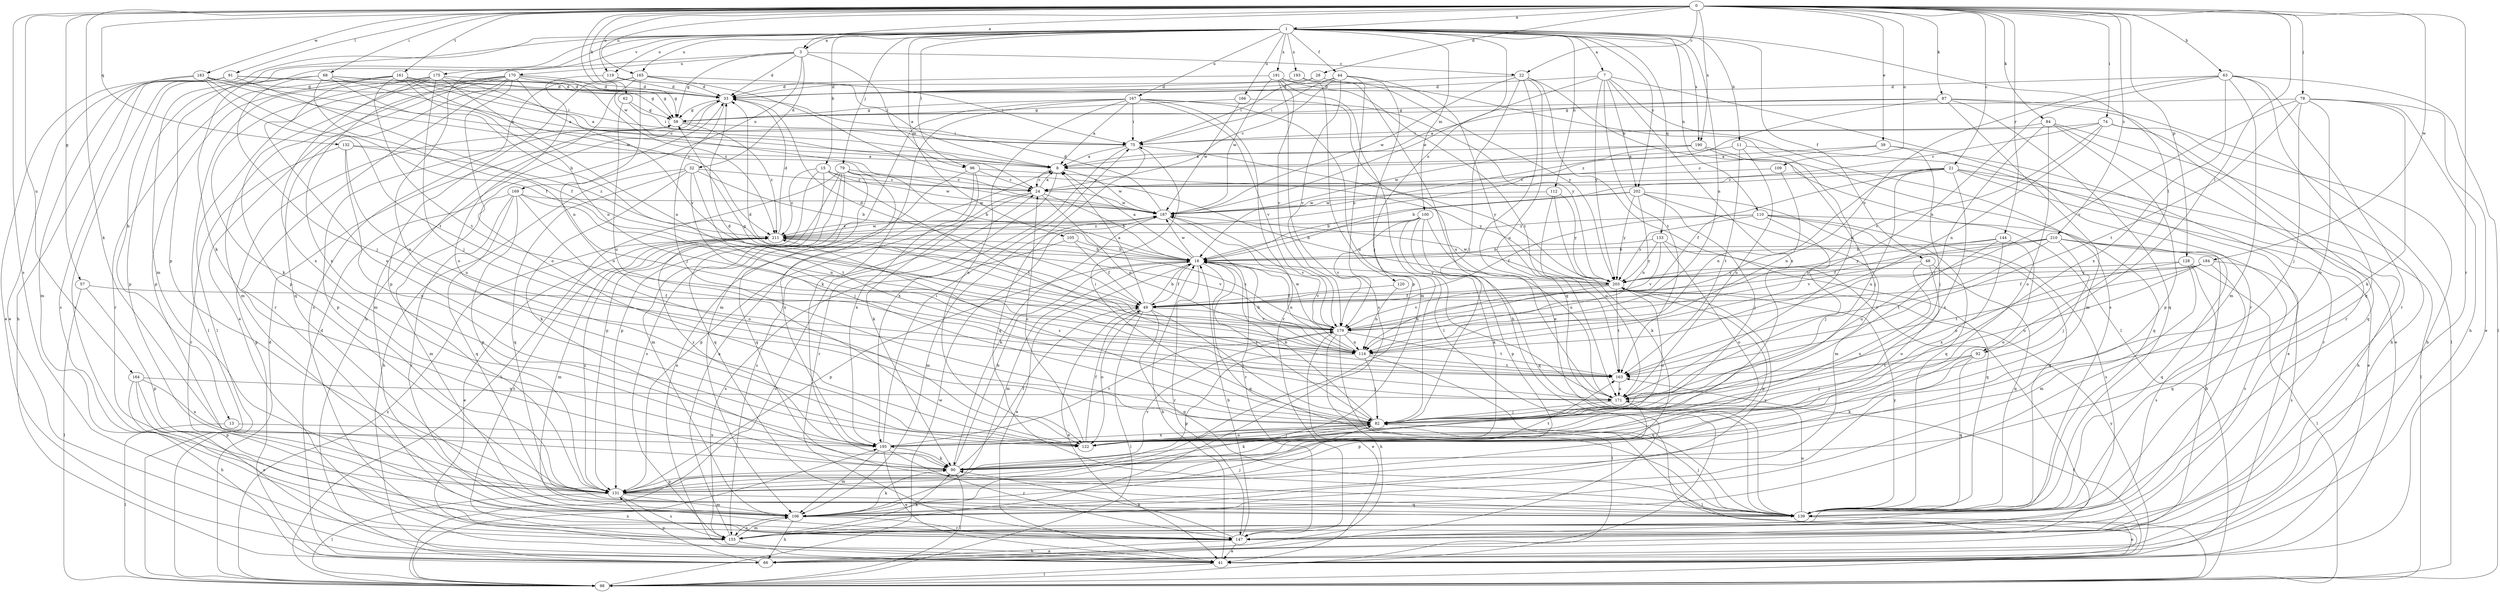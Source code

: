 strict digraph  {
0;
1;
3;
7;
8;
11;
13;
15;
16;
21;
22;
24;
28;
32;
33;
39;
41;
44;
48;
49;
57;
58;
62;
63;
66;
68;
74;
75;
78;
79;
82;
84;
87;
90;
91;
92;
96;
98;
100;
105;
106;
109;
110;
112;
114;
119;
120;
122;
128;
131;
132;
133;
139;
144;
147;
155;
161;
163;
164;
165;
166;
167;
169;
170;
171;
175;
179;
183;
184;
187;
190;
191;
193;
195;
202;
203;
210;
211;
0 -> 1  [label=a];
0 -> 3  [label=a];
0 -> 21  [label=c];
0 -> 22  [label=c];
0 -> 28  [label=d];
0 -> 39  [label=e];
0 -> 57  [label=g];
0 -> 62  [label=h];
0 -> 63  [label=h];
0 -> 68  [label=i];
0 -> 74  [label=i];
0 -> 78  [label=j];
0 -> 84  [label=k];
0 -> 87  [label=k];
0 -> 90  [label=k];
0 -> 91  [label=l];
0 -> 92  [label=l];
0 -> 109  [label=n];
0 -> 119  [label=o];
0 -> 128  [label=p];
0 -> 132  [label=q];
0 -> 144  [label=r];
0 -> 147  [label=r];
0 -> 155  [label=s];
0 -> 161  [label=t];
0 -> 164  [label=u];
0 -> 165  [label=u];
0 -> 183  [label=w];
0 -> 184  [label=w];
0 -> 187  [label=w];
0 -> 190  [label=x];
0 -> 210  [label=z];
1 -> 3  [label=a];
1 -> 7  [label=a];
1 -> 11  [label=b];
1 -> 13  [label=b];
1 -> 15  [label=b];
1 -> 44  [label=f];
1 -> 48  [label=f];
1 -> 79  [label=j];
1 -> 90  [label=k];
1 -> 92  [label=l];
1 -> 96  [label=l];
1 -> 100  [label=m];
1 -> 105  [label=m];
1 -> 106  [label=m];
1 -> 110  [label=n];
1 -> 112  [label=n];
1 -> 114  [label=n];
1 -> 119  [label=o];
1 -> 120  [label=o];
1 -> 131  [label=p];
1 -> 133  [label=q];
1 -> 165  [label=u];
1 -> 166  [label=u];
1 -> 167  [label=u];
1 -> 175  [label=v];
1 -> 190  [label=x];
1 -> 191  [label=x];
1 -> 193  [label=x];
1 -> 202  [label=y];
3 -> 22  [label=c];
3 -> 32  [label=d];
3 -> 33  [label=d];
3 -> 58  [label=g];
3 -> 96  [label=l];
3 -> 122  [label=o];
3 -> 169  [label=u];
3 -> 170  [label=u];
7 -> 33  [label=d];
7 -> 147  [label=r];
7 -> 155  [label=s];
7 -> 163  [label=t];
7 -> 187  [label=w];
7 -> 195  [label=x];
7 -> 202  [label=y];
7 -> 203  [label=y];
8 -> 24  [label=c];
8 -> 147  [label=r];
8 -> 187  [label=w];
11 -> 8  [label=a];
11 -> 41  [label=e];
11 -> 163  [label=t];
11 -> 171  [label=u];
13 -> 98  [label=l];
13 -> 195  [label=x];
15 -> 24  [label=c];
15 -> 131  [label=p];
15 -> 139  [label=q];
15 -> 163  [label=t];
15 -> 187  [label=w];
15 -> 211  [label=z];
16 -> 8  [label=a];
16 -> 41  [label=e];
16 -> 49  [label=f];
16 -> 82  [label=j];
16 -> 106  [label=m];
16 -> 114  [label=n];
16 -> 131  [label=p];
16 -> 139  [label=q];
16 -> 147  [label=r];
16 -> 179  [label=v];
16 -> 187  [label=w];
16 -> 203  [label=y];
21 -> 16  [label=b];
21 -> 24  [label=c];
21 -> 41  [label=e];
21 -> 49  [label=f];
21 -> 66  [label=h];
21 -> 98  [label=l];
21 -> 114  [label=n];
21 -> 171  [label=u];
21 -> 195  [label=x];
22 -> 33  [label=d];
22 -> 41  [label=e];
22 -> 82  [label=j];
22 -> 98  [label=l];
22 -> 139  [label=q];
22 -> 147  [label=r];
22 -> 187  [label=w];
24 -> 8  [label=a];
24 -> 16  [label=b];
24 -> 114  [label=n];
24 -> 131  [label=p];
24 -> 155  [label=s];
24 -> 187  [label=w];
28 -> 33  [label=d];
28 -> 75  [label=i];
28 -> 171  [label=u];
32 -> 16  [label=b];
32 -> 24  [label=c];
32 -> 66  [label=h];
32 -> 82  [label=j];
32 -> 90  [label=k];
32 -> 139  [label=q];
32 -> 163  [label=t];
33 -> 58  [label=g];
33 -> 82  [label=j];
33 -> 106  [label=m];
39 -> 8  [label=a];
39 -> 24  [label=c];
39 -> 82  [label=j];
39 -> 147  [label=r];
41 -> 16  [label=b];
41 -> 98  [label=l];
41 -> 163  [label=t];
41 -> 203  [label=y];
44 -> 24  [label=c];
44 -> 33  [label=d];
44 -> 75  [label=i];
44 -> 82  [label=j];
44 -> 131  [label=p];
44 -> 171  [label=u];
44 -> 179  [label=v];
48 -> 122  [label=o];
48 -> 139  [label=q];
48 -> 195  [label=x];
48 -> 203  [label=y];
49 -> 8  [label=a];
49 -> 16  [label=b];
49 -> 33  [label=d];
49 -> 41  [label=e];
49 -> 82  [label=j];
49 -> 98  [label=l];
49 -> 122  [label=o];
49 -> 139  [label=q];
49 -> 179  [label=v];
57 -> 49  [label=f];
57 -> 98  [label=l];
57 -> 131  [label=p];
58 -> 75  [label=i];
58 -> 131  [label=p];
58 -> 211  [label=z];
62 -> 58  [label=g];
62 -> 75  [label=i];
62 -> 171  [label=u];
63 -> 33  [label=d];
63 -> 98  [label=l];
63 -> 106  [label=m];
63 -> 114  [label=n];
63 -> 139  [label=q];
63 -> 147  [label=r];
63 -> 179  [label=v];
63 -> 195  [label=x];
66 -> 33  [label=d];
66 -> 58  [label=g];
66 -> 131  [label=p];
68 -> 8  [label=a];
68 -> 16  [label=b];
68 -> 33  [label=d];
68 -> 58  [label=g];
68 -> 82  [label=j];
68 -> 114  [label=n];
68 -> 131  [label=p];
74 -> 24  [label=c];
74 -> 66  [label=h];
74 -> 75  [label=i];
74 -> 114  [label=n];
74 -> 139  [label=q];
74 -> 179  [label=v];
75 -> 8  [label=a];
75 -> 139  [label=q];
75 -> 195  [label=x];
75 -> 203  [label=y];
78 -> 41  [label=e];
78 -> 58  [label=g];
78 -> 66  [label=h];
78 -> 82  [label=j];
78 -> 90  [label=k];
78 -> 122  [label=o];
78 -> 163  [label=t];
78 -> 179  [label=v];
79 -> 16  [label=b];
79 -> 24  [label=c];
79 -> 98  [label=l];
79 -> 106  [label=m];
79 -> 131  [label=p];
79 -> 139  [label=q];
79 -> 155  [label=s];
79 -> 195  [label=x];
82 -> 16  [label=b];
82 -> 75  [label=i];
82 -> 90  [label=k];
82 -> 98  [label=l];
82 -> 122  [label=o];
82 -> 195  [label=x];
82 -> 211  [label=z];
84 -> 41  [label=e];
84 -> 66  [label=h];
84 -> 75  [label=i];
84 -> 82  [label=j];
84 -> 122  [label=o];
84 -> 131  [label=p];
87 -> 8  [label=a];
87 -> 58  [label=g];
87 -> 98  [label=l];
87 -> 106  [label=m];
87 -> 139  [label=q];
87 -> 147  [label=r];
87 -> 211  [label=z];
90 -> 16  [label=b];
90 -> 49  [label=f];
90 -> 98  [label=l];
90 -> 131  [label=p];
90 -> 163  [label=t];
91 -> 33  [label=d];
91 -> 41  [label=e];
91 -> 49  [label=f];
91 -> 58  [label=g];
91 -> 66  [label=h];
91 -> 147  [label=r];
91 -> 155  [label=s];
92 -> 82  [label=j];
92 -> 90  [label=k];
92 -> 139  [label=q];
92 -> 163  [label=t];
96 -> 24  [label=c];
96 -> 41  [label=e];
96 -> 90  [label=k];
96 -> 195  [label=x];
96 -> 203  [label=y];
98 -> 24  [label=c];
98 -> 33  [label=d];
98 -> 187  [label=w];
98 -> 195  [label=x];
98 -> 211  [label=z];
100 -> 16  [label=b];
100 -> 90  [label=k];
100 -> 131  [label=p];
100 -> 139  [label=q];
100 -> 171  [label=u];
100 -> 179  [label=v];
100 -> 211  [label=z];
105 -> 16  [label=b];
105 -> 49  [label=f];
105 -> 155  [label=s];
106 -> 66  [label=h];
106 -> 82  [label=j];
106 -> 90  [label=k];
106 -> 147  [label=r];
106 -> 155  [label=s];
106 -> 203  [label=y];
109 -> 24  [label=c];
109 -> 114  [label=n];
110 -> 49  [label=f];
110 -> 66  [label=h];
110 -> 82  [label=j];
110 -> 139  [label=q];
110 -> 155  [label=s];
110 -> 203  [label=y];
110 -> 211  [label=z];
112 -> 90  [label=k];
112 -> 171  [label=u];
112 -> 187  [label=w];
112 -> 203  [label=y];
114 -> 16  [label=b];
114 -> 33  [label=d];
114 -> 82  [label=j];
114 -> 131  [label=p];
114 -> 139  [label=q];
114 -> 163  [label=t];
114 -> 187  [label=w];
119 -> 33  [label=d];
119 -> 75  [label=i];
119 -> 122  [label=o];
120 -> 49  [label=f];
120 -> 114  [label=n];
122 -> 24  [label=c];
122 -> 49  [label=f];
122 -> 82  [label=j];
128 -> 98  [label=l];
128 -> 106  [label=m];
128 -> 155  [label=s];
128 -> 171  [label=u];
128 -> 203  [label=y];
131 -> 98  [label=l];
131 -> 106  [label=m];
131 -> 139  [label=q];
131 -> 155  [label=s];
131 -> 179  [label=v];
131 -> 211  [label=z];
132 -> 8  [label=a];
132 -> 122  [label=o];
132 -> 147  [label=r];
132 -> 171  [label=u];
132 -> 211  [label=z];
133 -> 16  [label=b];
133 -> 122  [label=o];
133 -> 139  [label=q];
133 -> 179  [label=v];
133 -> 203  [label=y];
139 -> 41  [label=e];
139 -> 82  [label=j];
139 -> 171  [label=u];
139 -> 203  [label=y];
144 -> 16  [label=b];
144 -> 122  [label=o];
144 -> 171  [label=u];
144 -> 195  [label=x];
144 -> 203  [label=y];
147 -> 16  [label=b];
147 -> 41  [label=e];
147 -> 66  [label=h];
147 -> 90  [label=k];
155 -> 8  [label=a];
155 -> 41  [label=e];
155 -> 90  [label=k];
155 -> 106  [label=m];
155 -> 211  [label=z];
161 -> 24  [label=c];
161 -> 33  [label=d];
161 -> 75  [label=i];
161 -> 114  [label=n];
161 -> 122  [label=o];
161 -> 131  [label=p];
161 -> 147  [label=r];
161 -> 163  [label=t];
161 -> 211  [label=z];
163 -> 171  [label=u];
164 -> 41  [label=e];
164 -> 66  [label=h];
164 -> 131  [label=p];
164 -> 171  [label=u];
164 -> 195  [label=x];
165 -> 8  [label=a];
165 -> 33  [label=d];
165 -> 66  [label=h];
165 -> 122  [label=o];
165 -> 131  [label=p];
165 -> 155  [label=s];
165 -> 203  [label=y];
166 -> 58  [label=g];
166 -> 171  [label=u];
166 -> 187  [label=w];
167 -> 8  [label=a];
167 -> 58  [label=g];
167 -> 75  [label=i];
167 -> 90  [label=k];
167 -> 106  [label=m];
167 -> 122  [label=o];
167 -> 147  [label=r];
167 -> 171  [label=u];
167 -> 179  [label=v];
167 -> 203  [label=y];
169 -> 106  [label=m];
169 -> 114  [label=n];
169 -> 122  [label=o];
169 -> 131  [label=p];
169 -> 139  [label=q];
169 -> 147  [label=r];
169 -> 187  [label=w];
170 -> 33  [label=d];
170 -> 41  [label=e];
170 -> 58  [label=g];
170 -> 98  [label=l];
170 -> 106  [label=m];
170 -> 122  [label=o];
170 -> 139  [label=q];
170 -> 147  [label=r];
170 -> 179  [label=v];
170 -> 195  [label=x];
170 -> 211  [label=z];
171 -> 82  [label=j];
171 -> 131  [label=p];
175 -> 8  [label=a];
175 -> 33  [label=d];
175 -> 82  [label=j];
175 -> 90  [label=k];
175 -> 98  [label=l];
175 -> 114  [label=n];
175 -> 131  [label=p];
175 -> 195  [label=x];
179 -> 33  [label=d];
179 -> 41  [label=e];
179 -> 58  [label=g];
179 -> 66  [label=h];
179 -> 98  [label=l];
179 -> 114  [label=n];
179 -> 163  [label=t];
179 -> 211  [label=z];
183 -> 8  [label=a];
183 -> 33  [label=d];
183 -> 41  [label=e];
183 -> 49  [label=f];
183 -> 106  [label=m];
183 -> 163  [label=t];
183 -> 187  [label=w];
184 -> 49  [label=f];
184 -> 139  [label=q];
184 -> 155  [label=s];
184 -> 163  [label=t];
184 -> 171  [label=u];
184 -> 203  [label=y];
187 -> 33  [label=d];
187 -> 90  [label=k];
187 -> 106  [label=m];
187 -> 147  [label=r];
187 -> 179  [label=v];
187 -> 211  [label=z];
190 -> 8  [label=a];
190 -> 16  [label=b];
190 -> 82  [label=j];
190 -> 139  [label=q];
190 -> 187  [label=w];
191 -> 33  [label=d];
191 -> 98  [label=l];
191 -> 155  [label=s];
191 -> 163  [label=t];
191 -> 179  [label=v];
191 -> 187  [label=w];
191 -> 203  [label=y];
193 -> 33  [label=d];
193 -> 66  [label=h];
193 -> 106  [label=m];
195 -> 41  [label=e];
195 -> 75  [label=i];
195 -> 90  [label=k];
195 -> 106  [label=m];
195 -> 147  [label=r];
195 -> 179  [label=v];
195 -> 211  [label=z];
202 -> 16  [label=b];
202 -> 82  [label=j];
202 -> 106  [label=m];
202 -> 114  [label=n];
202 -> 139  [label=q];
202 -> 187  [label=w];
202 -> 203  [label=y];
203 -> 49  [label=f];
203 -> 114  [label=n];
203 -> 122  [label=o];
203 -> 131  [label=p];
203 -> 163  [label=t];
203 -> 179  [label=v];
203 -> 187  [label=w];
210 -> 16  [label=b];
210 -> 49  [label=f];
210 -> 82  [label=j];
210 -> 139  [label=q];
210 -> 155  [label=s];
210 -> 163  [label=t];
210 -> 179  [label=v];
211 -> 16  [label=b];
211 -> 33  [label=d];
211 -> 41  [label=e];
211 -> 106  [label=m];
211 -> 179  [label=v];
211 -> 187  [label=w];
}

